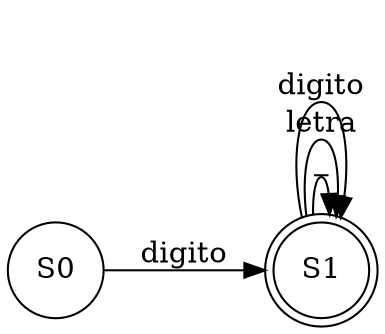 digraph structs {
rankdir=LR;
node [shape=doublecircle];S1;
node [shape=circle];S0->S1[label="digito"];
S1->S1[label="_"];
S1->S1[label="letra"];
S1->S1[label="digito"];
}
